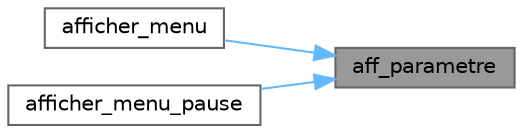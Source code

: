 digraph "aff_parametre"
{
 // LATEX_PDF_SIZE
  bgcolor="transparent";
  edge [fontname=Helvetica,fontsize=10,labelfontname=Helvetica,labelfontsize=10];
  node [fontname=Helvetica,fontsize=10,shape=box,height=0.2,width=0.4];
  rankdir="RL";
  Node1 [id="Node000001",label="aff_parametre",height=0.2,width=0.4,color="gray40", fillcolor="grey60", style="filled", fontcolor="black",tooltip="Affiche l'écran des paramètres généraux du jeu avec les options Informations, Réglage et Retour."];
  Node1 -> Node2 [id="edge1_Node000001_Node000002",dir="back",color="steelblue1",style="solid",tooltip=" "];
  Node2 [id="Node000002",label="afficher_menu",height=0.2,width=0.4,color="grey40", fillcolor="white", style="filled",URL="$menu_8c.html#a0225d24e9d0ffd7af10183134ff4f229",tooltip="Affiche le menu principal du jeu, permettant au joueur de démarrer, régler les paramètres ou quitter."];
  Node1 -> Node3 [id="edge2_Node000001_Node000003",dir="back",color="steelblue1",style="solid",tooltip=" "];
  Node3 [id="Node000003",label="afficher_menu_pause",height=0.2,width=0.4,color="grey40", fillcolor="white", style="filled",URL="$menu_8c.html#a98de4f1f9f962af528305e0d3e88d9da",tooltip="Affiche le menu pause du jeu avec les options Reprendre, Paramètres et Accueil."];
}
